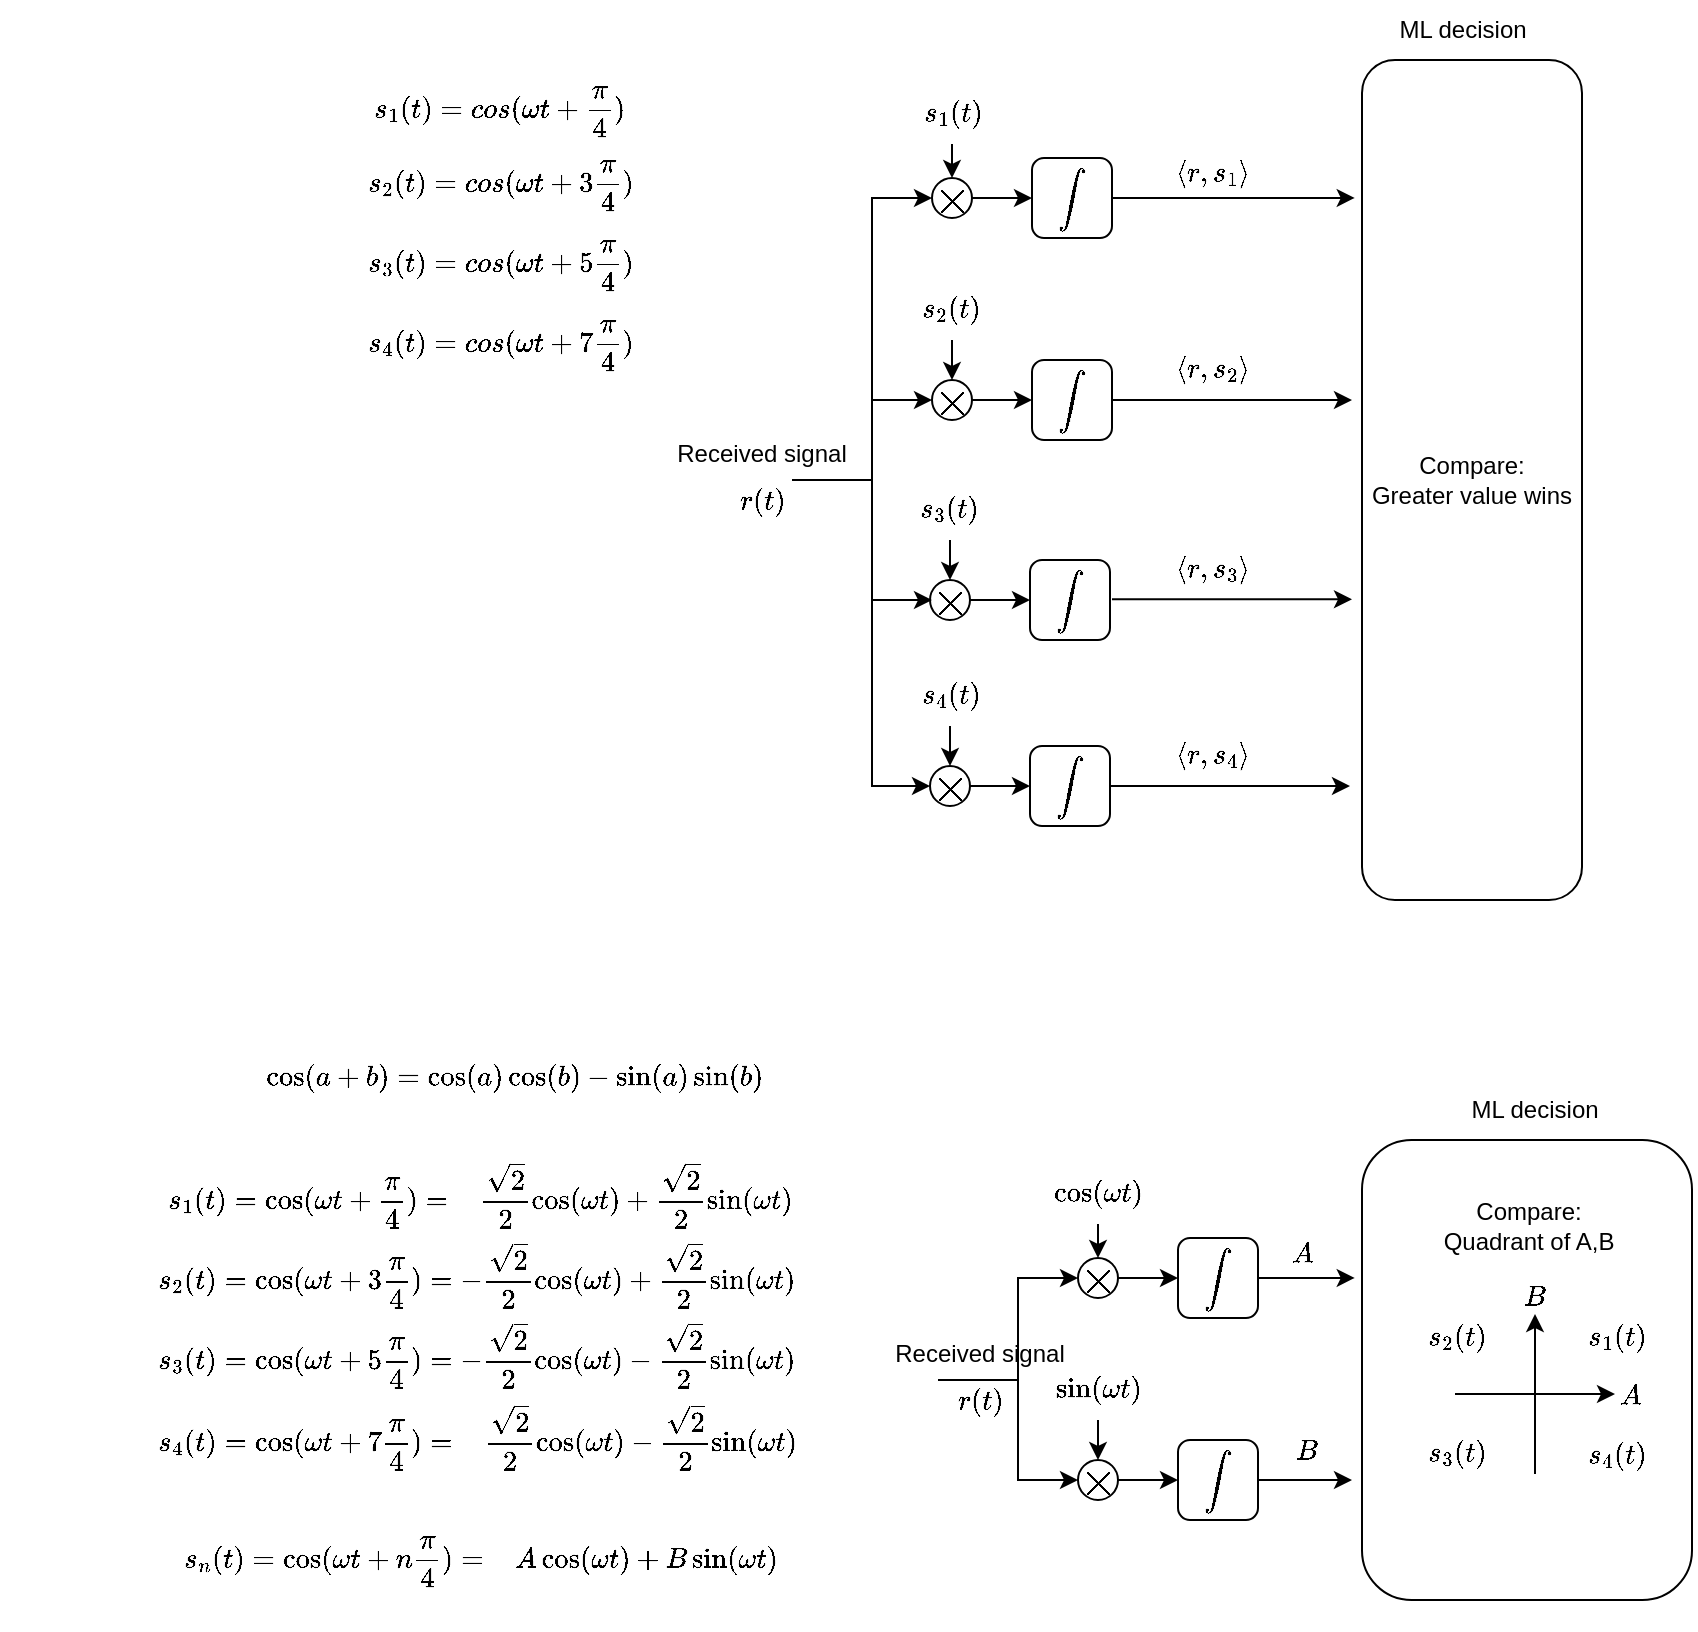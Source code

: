 <mxfile version="20.5.3" type="device"><diagram id="GmyHQLXB_uPNv1qDV8r_" name="Page-1"><mxGraphModel dx="2347" dy="749" grid="1" gridSize="10" guides="1" tooltips="1" connect="1" arrows="1" fold="1" page="1" pageScale="1" pageWidth="850" pageHeight="1100" math="1" shadow="0"><root><mxCell id="0"/><mxCell id="1" parent="0"/><mxCell id="nbSq9Y7TiVXcJ5CI4rRo-91" value="&lt;div&gt;&lt;br&gt;&lt;/div&gt;" style="rounded=1;whiteSpace=wrap;html=1;fontSize=12;" vertex="1" parent="1"><mxGeometry x="265" y="720" width="165" height="230" as="geometry"/></mxCell><mxCell id="PkWvbZ273mmye8CLoxeS-19" value="" style="edgeStyle=orthogonalEdgeStyle;rounded=0;orthogonalLoop=1;jettySize=auto;html=1;fontSize=12;" parent="1" source="PkWvbZ273mmye8CLoxeS-1" target="PkWvbZ273mmye8CLoxeS-18" edge="1"><mxGeometry relative="1" as="geometry"/></mxCell><mxCell id="PkWvbZ273mmye8CLoxeS-1" value="&lt;div style=&quot;font-size: 20px;&quot;&gt;&lt;font style=&quot;font-size: 20px;&quot;&gt;$$\times$$&lt;/font&gt;&lt;/div&gt;" style="ellipse;whiteSpace=wrap;html=1;aspect=fixed;" parent="1" vertex="1"><mxGeometry x="50" y="239" width="20" height="20" as="geometry"/></mxCell><mxCell id="PkWvbZ273mmye8CLoxeS-4" value="&lt;div&gt;&lt;font style=&quot;font-size: 12px;&quot;&gt;Received signal &lt;br&gt;&lt;/font&gt;&lt;/div&gt;&lt;div&gt;&lt;font style=&quot;font-size: 12px;&quot;&gt;\(r(t)\)&lt;/font&gt;&lt;/div&gt;" style="text;html=1;strokeColor=none;fillColor=none;align=center;verticalAlign=middle;whiteSpace=wrap;rounded=0;fontSize=20;" parent="1" vertex="1"><mxGeometry x="-100" y="370" width="130" height="30" as="geometry"/></mxCell><mxCell id="nbSq9Y7TiVXcJ5CI4rRo-139" value="$$A$$" style="text;html=1;align=center;verticalAlign=middle;resizable=0;points=[];autosize=1;strokeColor=none;fillColor=none;" vertex="1" parent="1"><mxGeometry x="368.5" y="833" width="60" height="30" as="geometry"/></mxCell><mxCell id="nbSq9Y7TiVXcJ5CI4rRo-137" value="" style="endArrow=classic;html=1;rounded=0;" edge="1" parent="1"><mxGeometry width="50" height="50" relative="1" as="geometry"><mxPoint x="351.5" y="887" as="sourcePoint"/><mxPoint x="351.5" y="807" as="targetPoint"/></mxGeometry></mxCell><mxCell id="nbSq9Y7TiVXcJ5CI4rRo-138" value="" style="endArrow=classic;html=1;rounded=0;" edge="1" parent="1"><mxGeometry width="50" height="50" relative="1" as="geometry"><mxPoint x="311.5" y="847" as="sourcePoint"/><mxPoint x="391.5" y="847" as="targetPoint"/></mxGeometry></mxCell><mxCell id="nbSq9Y7TiVXcJ5CI4rRo-140" value="$$B$$" style="text;html=1;align=center;verticalAlign=middle;resizable=0;points=[];autosize=1;strokeColor=none;fillColor=none;" vertex="1" parent="1"><mxGeometry x="320.5" y="783" width="60" height="30" as="geometry"/></mxCell><mxCell id="nbSq9Y7TiVXcJ5CI4rRo-141" value="$$s_1(t)$$" style="text;html=1;align=center;verticalAlign=middle;resizable=0;points=[];autosize=1;strokeColor=none;fillColor=none;" vertex="1" parent="1"><mxGeometry x="351.5" y="804" width="80" height="30" as="geometry"/></mxCell><mxCell id="nbSq9Y7TiVXcJ5CI4rRo-151" value="" style="group" vertex="1" connectable="0" parent="1"><mxGeometry x="368.5" y="827" width="7" height="8" as="geometry"/></mxCell><mxCell id="nbSq9Y7TiVXcJ5CI4rRo-145" value="" style="shape=image;html=1;verticalAlign=top;verticalLabelPosition=bottom;labelBackgroundColor=#ffffff;imageAspect=0;aspect=fixed;image=https://cdn4.iconfinder.com/data/icons/essential-app-2/16/record-round-circle-dot-128.png" vertex="1" parent="nbSq9Y7TiVXcJ5CI4rRo-151"><mxGeometry y="4" width="2" height="2" as="geometry"/></mxCell><mxCell id="nbSq9Y7TiVXcJ5CI4rRo-148" value="" style="shape=image;html=1;verticalAlign=top;verticalLabelPosition=bottom;labelBackgroundColor=#ffffff;imageAspect=0;aspect=fixed;image=https://cdn4.iconfinder.com/data/icons/essential-app-2/16/record-round-circle-dot-128.png" vertex="1" parent="nbSq9Y7TiVXcJ5CI4rRo-151"><mxGeometry x="3" y="6" width="2" height="2" as="geometry"/></mxCell><mxCell id="nbSq9Y7TiVXcJ5CI4rRo-149" value="" style="shape=image;html=1;verticalAlign=top;verticalLabelPosition=bottom;labelBackgroundColor=#ffffff;imageAspect=0;aspect=fixed;image=https://cdn4.iconfinder.com/data/icons/essential-app-2/16/record-round-circle-dot-128.png" vertex="1" parent="nbSq9Y7TiVXcJ5CI4rRo-151"><mxGeometry x="5" y="2" width="2" height="2" as="geometry"/></mxCell><mxCell id="nbSq9Y7TiVXcJ5CI4rRo-150" value="" style="shape=image;html=1;verticalAlign=top;verticalLabelPosition=bottom;labelBackgroundColor=#ffffff;imageAspect=0;aspect=fixed;image=https://cdn4.iconfinder.com/data/icons/essential-app-2/16/record-round-circle-dot-128.png" vertex="1" parent="nbSq9Y7TiVXcJ5CI4rRo-151"><mxGeometry x="1" width="2" height="2" as="geometry"/></mxCell><mxCell id="PkWvbZ273mmye8CLoxeS-7" value="" style="endArrow=classic;html=1;rounded=0;fontSize=12;entryX=0.5;entryY=0;entryDx=0;entryDy=0;exitX=0.5;exitY=1;exitDx=0;exitDy=0;" parent="1" target="PkWvbZ273mmye8CLoxeS-1" edge="1" source="nbSq9Y7TiVXcJ5CI4rRo-1"><mxGeometry width="50" height="50" relative="1" as="geometry"><mxPoint x="60" y="199" as="sourcePoint"/><mxPoint y="229" as="targetPoint"/></mxGeometry></mxCell><mxCell id="PkWvbZ273mmye8CLoxeS-12" value="" style="endArrow=classic;html=1;rounded=0;fontSize=12;entryX=0;entryY=0.5;entryDx=0;entryDy=0;" parent="1" target="PkWvbZ273mmye8CLoxeS-1" edge="1"><mxGeometry width="50" height="50" relative="1" as="geometry"><mxPoint x="-20" y="390" as="sourcePoint"/><mxPoint y="251" as="targetPoint"/><Array as="points"><mxPoint x="20" y="390"/><mxPoint x="20" y="249"/></Array></mxGeometry></mxCell><mxCell id="PkWvbZ273mmye8CLoxeS-21" value="" style="edgeStyle=orthogonalEdgeStyle;rounded=0;orthogonalLoop=1;jettySize=auto;html=1;fontSize=12;" parent="1" source="PkWvbZ273mmye8CLoxeS-14" target="PkWvbZ273mmye8CLoxeS-20" edge="1"><mxGeometry relative="1" as="geometry"/></mxCell><mxCell id="PkWvbZ273mmye8CLoxeS-14" value="&lt;div style=&quot;font-size: 20px;&quot;&gt;&lt;font style=&quot;font-size: 20px;&quot;&gt;$$\times$$&lt;/font&gt;&lt;/div&gt;" style="ellipse;whiteSpace=wrap;html=1;aspect=fixed;" parent="1" vertex="1"><mxGeometry x="50" y="340" width="20" height="20" as="geometry"/></mxCell><mxCell id="nbSq9Y7TiVXcJ5CI4rRo-158" value="" style="group" vertex="1" connectable="0" parent="1"><mxGeometry x="327.5" y="826" width="7" height="8" as="geometry"/></mxCell><mxCell id="nbSq9Y7TiVXcJ5CI4rRo-159" value="" style="shape=image;html=1;verticalAlign=top;verticalLabelPosition=bottom;labelBackgroundColor=#ffffff;imageAspect=0;aspect=fixed;image=https://cdn4.iconfinder.com/data/icons/essential-app-2/16/record-round-circle-dot-128.png" vertex="1" parent="nbSq9Y7TiVXcJ5CI4rRo-158"><mxGeometry y="4" width="2" height="2" as="geometry"/></mxCell><mxCell id="nbSq9Y7TiVXcJ5CI4rRo-160" value="" style="shape=image;html=1;verticalAlign=top;verticalLabelPosition=bottom;labelBackgroundColor=#ffffff;imageAspect=0;aspect=fixed;image=https://cdn4.iconfinder.com/data/icons/essential-app-2/16/record-round-circle-dot-128.png" vertex="1" parent="nbSq9Y7TiVXcJ5CI4rRo-158"><mxGeometry x="3" y="6" width="2" height="2" as="geometry"/></mxCell><mxCell id="nbSq9Y7TiVXcJ5CI4rRo-161" value="" style="shape=image;html=1;verticalAlign=top;verticalLabelPosition=bottom;labelBackgroundColor=#ffffff;imageAspect=0;aspect=fixed;image=https://cdn4.iconfinder.com/data/icons/essential-app-2/16/record-round-circle-dot-128.png" vertex="1" parent="nbSq9Y7TiVXcJ5CI4rRo-158"><mxGeometry x="5" y="2" width="2" height="2" as="geometry"/></mxCell><mxCell id="nbSq9Y7TiVXcJ5CI4rRo-162" value="" style="shape=image;html=1;verticalAlign=top;verticalLabelPosition=bottom;labelBackgroundColor=#ffffff;imageAspect=0;aspect=fixed;image=https://cdn4.iconfinder.com/data/icons/essential-app-2/16/record-round-circle-dot-128.png" vertex="1" parent="nbSq9Y7TiVXcJ5CI4rRo-158"><mxGeometry x="1" width="2" height="2" as="geometry"/></mxCell><mxCell id="PkWvbZ273mmye8CLoxeS-16" value="" style="endArrow=classic;html=1;rounded=0;fontSize=12;" parent="1" edge="1"><mxGeometry width="50" height="50" relative="1" as="geometry"><mxPoint x="20" y="350" as="sourcePoint"/><mxPoint x="50" y="350" as="targetPoint"/><Array as="points"><mxPoint x="20" y="350"/></Array></mxGeometry></mxCell><mxCell id="PkWvbZ273mmye8CLoxeS-17" value="" style="endArrow=classic;html=1;rounded=0;fontSize=12;exitX=0.5;exitY=1;exitDx=0;exitDy=0;entryX=0.5;entryY=0;entryDx=0;entryDy=0;" parent="1" edge="1" target="PkWvbZ273mmye8CLoxeS-14" source="nbSq9Y7TiVXcJ5CI4rRo-7"><mxGeometry width="50" height="50" relative="1" as="geometry"><mxPoint x="85" y="290" as="sourcePoint"/><mxPoint x="65" y="340" as="targetPoint"/></mxGeometry></mxCell><mxCell id="PkWvbZ273mmye8CLoxeS-39" style="edgeStyle=orthogonalEdgeStyle;rounded=0;orthogonalLoop=1;jettySize=auto;html=1;entryX=-0.033;entryY=0.119;entryDx=0;entryDy=0;fontSize=12;entryPerimeter=0;" parent="1" source="PkWvbZ273mmye8CLoxeS-18" edge="1"><mxGeometry relative="1" as="geometry"><mxPoint x="261.37" y="248.98" as="targetPoint"/></mxGeometry></mxCell><mxCell id="PkWvbZ273mmye8CLoxeS-18" value="&lt;font style=&quot;font-size: 12px;&quot;&gt;$$\int$$&lt;/font&gt;" style="whiteSpace=wrap;html=1;rounded=1;" parent="1" vertex="1"><mxGeometry x="100" y="229" width="40" height="40" as="geometry"/></mxCell><mxCell id="nbSq9Y7TiVXcJ5CI4rRo-163" value="" style="group" vertex="1" connectable="0" parent="1"><mxGeometry x="368.5" y="864" width="7" height="8" as="geometry"/></mxCell><mxCell id="nbSq9Y7TiVXcJ5CI4rRo-164" value="" style="shape=image;html=1;verticalAlign=top;verticalLabelPosition=bottom;labelBackgroundColor=#ffffff;imageAspect=0;aspect=fixed;image=https://cdn4.iconfinder.com/data/icons/essential-app-2/16/record-round-circle-dot-128.png" vertex="1" parent="nbSq9Y7TiVXcJ5CI4rRo-163"><mxGeometry y="4" width="2" height="2" as="geometry"/></mxCell><mxCell id="nbSq9Y7TiVXcJ5CI4rRo-165" value="" style="shape=image;html=1;verticalAlign=top;verticalLabelPosition=bottom;labelBackgroundColor=#ffffff;imageAspect=0;aspect=fixed;image=https://cdn4.iconfinder.com/data/icons/essential-app-2/16/record-round-circle-dot-128.png" vertex="1" parent="nbSq9Y7TiVXcJ5CI4rRo-163"><mxGeometry x="3" y="6" width="2" height="2" as="geometry"/></mxCell><mxCell id="nbSq9Y7TiVXcJ5CI4rRo-166" value="" style="shape=image;html=1;verticalAlign=top;verticalLabelPosition=bottom;labelBackgroundColor=#ffffff;imageAspect=0;aspect=fixed;image=https://cdn4.iconfinder.com/data/icons/essential-app-2/16/record-round-circle-dot-128.png" vertex="1" parent="nbSq9Y7TiVXcJ5CI4rRo-163"><mxGeometry x="5" y="2" width="2" height="2" as="geometry"/></mxCell><mxCell id="nbSq9Y7TiVXcJ5CI4rRo-167" value="" style="shape=image;html=1;verticalAlign=top;verticalLabelPosition=bottom;labelBackgroundColor=#ffffff;imageAspect=0;aspect=fixed;image=https://cdn4.iconfinder.com/data/icons/essential-app-2/16/record-round-circle-dot-128.png" vertex="1" parent="nbSq9Y7TiVXcJ5CI4rRo-163"><mxGeometry x="1" width="2" height="2" as="geometry"/></mxCell><mxCell id="PkWvbZ273mmye8CLoxeS-40" style="edgeStyle=orthogonalEdgeStyle;rounded=0;orthogonalLoop=1;jettySize=auto;html=1;fontSize=12;" parent="1" source="PkWvbZ273mmye8CLoxeS-20" edge="1"><mxGeometry relative="1" as="geometry"><mxPoint x="260" y="350" as="targetPoint"/></mxGeometry></mxCell><mxCell id="PkWvbZ273mmye8CLoxeS-20" value="&lt;font style=&quot;font-size: 12px;&quot;&gt;$$\int$$&lt;/font&gt;" style="whiteSpace=wrap;html=1;rounded=1;" parent="1" vertex="1"><mxGeometry x="100" y="330" width="40" height="40" as="geometry"/></mxCell><mxCell id="PkWvbZ273mmye8CLoxeS-22" value="&lt;div&gt;Compare:&lt;/div&gt;&lt;div&gt;Greater value wins&lt;br&gt;&lt;/div&gt;" style="rounded=1;whiteSpace=wrap;html=1;fontSize=12;" parent="1" vertex="1"><mxGeometry x="265" y="180" width="110" height="420" as="geometry"/></mxCell><mxCell id="PkWvbZ273mmye8CLoxeS-29" value="&lt;div&gt;$$\langle r, s_1\rangle$$&lt;/div&gt;" style="text;html=1;align=center;verticalAlign=middle;resizable=0;points=[];autosize=1;strokeColor=none;fillColor=none;fontSize=12;" parent="1" vertex="1"><mxGeometry x="115" y="222" width="150" height="30" as="geometry"/></mxCell><mxCell id="nbSq9Y7TiVXcJ5CI4rRo-168" value="" style="group" vertex="1" connectable="0" parent="1"><mxGeometry x="326.5" y="864" width="7" height="8" as="geometry"/></mxCell><mxCell id="nbSq9Y7TiVXcJ5CI4rRo-169" value="" style="shape=image;html=1;verticalAlign=top;verticalLabelPosition=bottom;labelBackgroundColor=#ffffff;imageAspect=0;aspect=fixed;image=https://cdn4.iconfinder.com/data/icons/essential-app-2/16/record-round-circle-dot-128.png" vertex="1" parent="nbSq9Y7TiVXcJ5CI4rRo-168"><mxGeometry y="4" width="2" height="2" as="geometry"/></mxCell><mxCell id="nbSq9Y7TiVXcJ5CI4rRo-170" value="" style="shape=image;html=1;verticalAlign=top;verticalLabelPosition=bottom;labelBackgroundColor=#ffffff;imageAspect=0;aspect=fixed;image=https://cdn4.iconfinder.com/data/icons/essential-app-2/16/record-round-circle-dot-128.png" vertex="1" parent="nbSq9Y7TiVXcJ5CI4rRo-168"><mxGeometry x="3" y="6" width="2" height="2" as="geometry"/></mxCell><mxCell id="nbSq9Y7TiVXcJ5CI4rRo-171" value="" style="shape=image;html=1;verticalAlign=top;verticalLabelPosition=bottom;labelBackgroundColor=#ffffff;imageAspect=0;aspect=fixed;image=https://cdn4.iconfinder.com/data/icons/essential-app-2/16/record-round-circle-dot-128.png" vertex="1" parent="nbSq9Y7TiVXcJ5CI4rRo-168"><mxGeometry x="5" y="2" width="2" height="2" as="geometry"/></mxCell><mxCell id="nbSq9Y7TiVXcJ5CI4rRo-172" value="" style="shape=image;html=1;verticalAlign=top;verticalLabelPosition=bottom;labelBackgroundColor=#ffffff;imageAspect=0;aspect=fixed;image=https://cdn4.iconfinder.com/data/icons/essential-app-2/16/record-round-circle-dot-128.png" vertex="1" parent="nbSq9Y7TiVXcJ5CI4rRo-168"><mxGeometry x="1" width="2" height="2" as="geometry"/></mxCell><mxCell id="PkWvbZ273mmye8CLoxeS-58" value="ML decision" style="text;html=1;align=center;verticalAlign=middle;resizable=0;points=[];autosize=1;strokeColor=none;fillColor=none;fontSize=12;" parent="1" vertex="1"><mxGeometry x="270" y="150" width="90" height="30" as="geometry"/></mxCell><mxCell id="nbSq9Y7TiVXcJ5CI4rRo-1" value="&lt;div style=&quot;font-size: 12px;&quot;&gt;&lt;font style=&quot;font-size: 12px;&quot;&gt;$$s_1(t)$$&lt;/font&gt;&lt;/div&gt;" style="text;html=1;strokeColor=none;fillColor=none;align=center;verticalAlign=middle;whiteSpace=wrap;rounded=0;fontSize=20;" vertex="1" parent="1"><mxGeometry x="42.5" y="192" width="35" height="30" as="geometry"/></mxCell><mxCell id="nbSq9Y7TiVXcJ5CI4rRo-3" value="&lt;div style=&quot;font-size: 12px;&quot;&gt;&lt;font style=&quot;font-size: 12px;&quot;&gt;$$s_3(t)$$&lt;/font&gt;&lt;/div&gt;" style="text;html=1;strokeColor=none;fillColor=none;align=center;verticalAlign=middle;whiteSpace=wrap;rounded=0;fontSize=20;" vertex="1" parent="1"><mxGeometry x="39" y="390" width="40" height="30" as="geometry"/></mxCell><mxCell id="nbSq9Y7TiVXcJ5CI4rRo-4" value="&lt;div style=&quot;font-size: 12px;&quot;&gt;&lt;font style=&quot;font-size: 12px;&quot;&gt;$$s_4(t)$$&lt;/font&gt;&lt;/div&gt;" style="text;html=1;strokeColor=none;fillColor=none;align=center;verticalAlign=middle;whiteSpace=wrap;rounded=0;fontSize=20;" vertex="1" parent="1"><mxGeometry x="40.5" y="483" width="37" height="30" as="geometry"/></mxCell><mxCell id="nbSq9Y7TiVXcJ5CI4rRo-174" value="$$s_4(t)$$" style="text;html=1;align=center;verticalAlign=middle;resizable=0;points=[];autosize=1;strokeColor=none;fillColor=none;" vertex="1" parent="1"><mxGeometry x="351.5" y="863" width="80" height="30" as="geometry"/></mxCell><mxCell id="nbSq9Y7TiVXcJ5CI4rRo-7" value="&lt;div style=&quot;font-size: 12px;&quot;&gt;&lt;font style=&quot;font-size: 12px;&quot;&gt;$$s_2(t)$$&lt;/font&gt;&lt;/div&gt;" style="text;html=1;strokeColor=none;fillColor=none;align=center;verticalAlign=middle;whiteSpace=wrap;rounded=0;fontSize=20;" vertex="1" parent="1"><mxGeometry x="41" y="290" width="38" height="30" as="geometry"/></mxCell><mxCell id="nbSq9Y7TiVXcJ5CI4rRo-9" value="" style="edgeStyle=orthogonalEdgeStyle;rounded=0;orthogonalLoop=1;jettySize=auto;html=1;fontSize=12;" edge="1" parent="1" source="nbSq9Y7TiVXcJ5CI4rRo-10" target="nbSq9Y7TiVXcJ5CI4rRo-13"><mxGeometry relative="1" as="geometry"/></mxCell><mxCell id="nbSq9Y7TiVXcJ5CI4rRo-10" value="&lt;div style=&quot;font-size: 20px;&quot;&gt;&lt;font style=&quot;font-size: 20px;&quot;&gt;$$\times$$&lt;/font&gt;&lt;/div&gt;" style="ellipse;whiteSpace=wrap;html=1;aspect=fixed;" vertex="1" parent="1"><mxGeometry x="49" y="440" width="20" height="20" as="geometry"/></mxCell><mxCell id="nbSq9Y7TiVXcJ5CI4rRo-12" value="" style="endArrow=classic;html=1;rounded=0;fontSize=12;exitX=0.5;exitY=1;exitDx=0;exitDy=0;" edge="1" parent="1" source="nbSq9Y7TiVXcJ5CI4rRo-3"><mxGeometry width="50" height="50" relative="1" as="geometry"><mxPoint x="33" y="418" as="sourcePoint"/><mxPoint x="59" y="440" as="targetPoint"/></mxGeometry></mxCell><mxCell id="nbSq9Y7TiVXcJ5CI4rRo-13" value="&lt;font style=&quot;font-size: 12px;&quot;&gt;$$\int$$&lt;/font&gt;" style="whiteSpace=wrap;html=1;rounded=1;" vertex="1" parent="1"><mxGeometry x="99" y="430" width="40" height="40" as="geometry"/></mxCell><mxCell id="nbSq9Y7TiVXcJ5CI4rRo-20" value="" style="endArrow=classic;html=1;rounded=0;fontSize=12;" edge="1" parent="1"><mxGeometry width="50" height="50" relative="1" as="geometry"><mxPoint x="20" y="390" as="sourcePoint"/><mxPoint x="50" y="450" as="targetPoint"/><Array as="points"><mxPoint x="20" y="450"/></Array></mxGeometry></mxCell><mxCell id="nbSq9Y7TiVXcJ5CI4rRo-22" value="" style="edgeStyle=orthogonalEdgeStyle;rounded=0;orthogonalLoop=1;jettySize=auto;html=1;fontSize=12;" edge="1" parent="1" source="nbSq9Y7TiVXcJ5CI4rRo-23" target="nbSq9Y7TiVXcJ5CI4rRo-25"><mxGeometry relative="1" as="geometry"/></mxCell><mxCell id="nbSq9Y7TiVXcJ5CI4rRo-23" value="&lt;div style=&quot;font-size: 20px;&quot;&gt;&lt;font style=&quot;font-size: 20px;&quot;&gt;$$\times$$&lt;/font&gt;&lt;/div&gt;" style="ellipse;whiteSpace=wrap;html=1;aspect=fixed;" vertex="1" parent="1"><mxGeometry x="49" y="533" width="20" height="20" as="geometry"/></mxCell><mxCell id="nbSq9Y7TiVXcJ5CI4rRo-24" value="" style="endArrow=classic;html=1;rounded=0;fontSize=12;exitX=0.5;exitY=1;exitDx=0;exitDy=0;" edge="1" parent="1" source="nbSq9Y7TiVXcJ5CI4rRo-4"><mxGeometry width="50" height="50" relative="1" as="geometry"><mxPoint x="130" y="503" as="sourcePoint"/><mxPoint x="59" y="533" as="targetPoint"/></mxGeometry></mxCell><mxCell id="nbSq9Y7TiVXcJ5CI4rRo-25" value="&lt;font style=&quot;font-size: 12px;&quot;&gt;$$\int$$&lt;/font&gt;" style="whiteSpace=wrap;html=1;rounded=1;" vertex="1" parent="1"><mxGeometry x="99" y="523" width="40" height="40" as="geometry"/></mxCell><mxCell id="nbSq9Y7TiVXcJ5CI4rRo-26" value="&lt;div style=&quot;font-size: 12px;&quot;&gt;&lt;font style=&quot;font-size: 12px;&quot;&gt;$$s_1(t) = cos(\omega t + \frac{\pi}{4})$$&lt;/font&gt;&lt;/div&gt;" style="text;html=1;strokeColor=none;fillColor=none;align=center;verticalAlign=middle;whiteSpace=wrap;rounded=0;fontSize=20;" vertex="1" parent="1"><mxGeometry x="-221" y="190" width="110" height="30" as="geometry"/></mxCell><mxCell id="nbSq9Y7TiVXcJ5CI4rRo-27" value="&lt;div style=&quot;font-size: 12px;&quot;&gt;&lt;font style=&quot;font-size: 12px;&quot;&gt;$$s_2(t) = cos(\omega t + 3\frac{\pi}{4})$$&lt;/font&gt;&lt;/div&gt;" style="text;html=1;strokeColor=none;fillColor=none;align=center;verticalAlign=middle;whiteSpace=wrap;rounded=0;fontSize=20;" vertex="1" parent="1"><mxGeometry x="-221" y="227" width="110" height="30" as="geometry"/></mxCell><mxCell id="nbSq9Y7TiVXcJ5CI4rRo-28" value="&lt;div style=&quot;font-size: 12px;&quot;&gt;&lt;font style=&quot;font-size: 12px;&quot;&gt;$$s_3(t) = cos(\omega t + 5\frac{\pi}{4})$$&lt;/font&gt;&lt;/div&gt;" style="text;html=1;strokeColor=none;fillColor=none;align=center;verticalAlign=middle;whiteSpace=wrap;rounded=0;fontSize=20;" vertex="1" parent="1"><mxGeometry x="-221" y="267" width="110" height="30" as="geometry"/></mxCell><mxCell id="nbSq9Y7TiVXcJ5CI4rRo-29" value="&lt;div style=&quot;font-size: 12px;&quot;&gt;&lt;font style=&quot;font-size: 12px;&quot;&gt;$$s_4(t) = cos(\omega t + 7\frac{\pi}{4})$$&lt;/font&gt;&lt;/div&gt;" style="text;html=1;strokeColor=none;fillColor=none;align=center;verticalAlign=middle;whiteSpace=wrap;rounded=0;fontSize=20;" vertex="1" parent="1"><mxGeometry x="-221" y="307" width="110" height="30" as="geometry"/></mxCell><mxCell id="nbSq9Y7TiVXcJ5CI4rRo-30" value="" style="endArrow=classic;html=1;rounded=0;fontSize=12;entryX=0;entryY=0.5;entryDx=0;entryDy=0;" edge="1" parent="1" target="nbSq9Y7TiVXcJ5CI4rRo-23"><mxGeometry width="50" height="50" relative="1" as="geometry"><mxPoint x="20" y="450" as="sourcePoint"/><mxPoint x="50" y="550" as="targetPoint"/><Array as="points"><mxPoint x="20" y="543"/></Array></mxGeometry></mxCell><mxCell id="nbSq9Y7TiVXcJ5CI4rRo-31" style="edgeStyle=orthogonalEdgeStyle;rounded=0;orthogonalLoop=1;jettySize=auto;html=1;fontSize=12;" edge="1" parent="1"><mxGeometry relative="1" as="geometry"><mxPoint x="140" y="449.66" as="sourcePoint"/><mxPoint x="260" y="449.66" as="targetPoint"/></mxGeometry></mxCell><mxCell id="nbSq9Y7TiVXcJ5CI4rRo-32" style="edgeStyle=orthogonalEdgeStyle;rounded=0;orthogonalLoop=1;jettySize=auto;html=1;fontSize=12;" edge="1" parent="1"><mxGeometry relative="1" as="geometry"><mxPoint x="139" y="543" as="sourcePoint"/><mxPoint x="259" y="543" as="targetPoint"/></mxGeometry></mxCell><mxCell id="nbSq9Y7TiVXcJ5CI4rRo-33" value="&lt;div&gt;$$\langle r, s_2\rangle$$&lt;/div&gt;" style="text;html=1;align=center;verticalAlign=middle;resizable=0;points=[];autosize=1;strokeColor=none;fillColor=none;fontSize=12;" vertex="1" parent="1"><mxGeometry x="115" y="320" width="150" height="30" as="geometry"/></mxCell><mxCell id="nbSq9Y7TiVXcJ5CI4rRo-34" value="&lt;div&gt;$$\langle r, s_3\rangle$$&lt;/div&gt;" style="text;html=1;align=center;verticalAlign=middle;resizable=0;points=[];autosize=1;strokeColor=none;fillColor=none;fontSize=12;" vertex="1" parent="1"><mxGeometry x="115" y="420" width="150" height="30" as="geometry"/></mxCell><mxCell id="nbSq9Y7TiVXcJ5CI4rRo-35" value="&lt;div&gt;$$\langle r, s_4\rangle$$&lt;/div&gt;" style="text;html=1;align=center;verticalAlign=middle;resizable=0;points=[];autosize=1;strokeColor=none;fillColor=none;fontSize=12;" vertex="1" parent="1"><mxGeometry x="115" y="513" width="150" height="30" as="geometry"/></mxCell><mxCell id="nbSq9Y7TiVXcJ5CI4rRo-78" value="" style="edgeStyle=orthogonalEdgeStyle;rounded=0;orthogonalLoop=1;jettySize=auto;html=1;fontSize=12;" edge="1" parent="1" source="nbSq9Y7TiVXcJ5CI4rRo-79" target="nbSq9Y7TiVXcJ5CI4rRo-88"><mxGeometry relative="1" as="geometry"/></mxCell><mxCell id="nbSq9Y7TiVXcJ5CI4rRo-79" value="&lt;div style=&quot;font-size: 20px;&quot;&gt;&lt;font style=&quot;font-size: 20px;&quot;&gt;$$\times$$&lt;/font&gt;&lt;/div&gt;" style="ellipse;whiteSpace=wrap;html=1;aspect=fixed;" vertex="1" parent="1"><mxGeometry x="123" y="779" width="20" height="20" as="geometry"/></mxCell><mxCell id="nbSq9Y7TiVXcJ5CI4rRo-80" value="&lt;div&gt;&lt;font style=&quot;font-size: 12px;&quot;&gt;Received signal &lt;br&gt;&lt;/font&gt;&lt;/div&gt;&lt;div&gt;&lt;font style=&quot;font-size: 12px;&quot;&gt;\(r(t)\)&lt;/font&gt;&lt;/div&gt;" style="text;html=1;strokeColor=none;fillColor=none;align=center;verticalAlign=middle;whiteSpace=wrap;rounded=0;fontSize=20;" vertex="1" parent="1"><mxGeometry x="9" y="820" width="130" height="30" as="geometry"/></mxCell><mxCell id="nbSq9Y7TiVXcJ5CI4rRo-81" value="" style="endArrow=classic;html=1;rounded=0;fontSize=12;entryX=0.5;entryY=0;entryDx=0;entryDy=0;exitX=0.5;exitY=1;exitDx=0;exitDy=0;" edge="1" parent="1" source="nbSq9Y7TiVXcJ5CI4rRo-94" target="nbSq9Y7TiVXcJ5CI4rRo-79"><mxGeometry width="50" height="50" relative="1" as="geometry"><mxPoint x="133" y="739" as="sourcePoint"/><mxPoint x="73" y="769" as="targetPoint"/></mxGeometry></mxCell><mxCell id="nbSq9Y7TiVXcJ5CI4rRo-82" value="" style="endArrow=classic;html=1;rounded=0;fontSize=12;entryX=0;entryY=0.5;entryDx=0;entryDy=0;" edge="1" parent="1" target="nbSq9Y7TiVXcJ5CI4rRo-79"><mxGeometry width="50" height="50" relative="1" as="geometry"><mxPoint x="53" y="840" as="sourcePoint"/><mxPoint x="73" y="791" as="targetPoint"/><Array as="points"><mxPoint x="93" y="840"/><mxPoint x="93" y="789"/></Array></mxGeometry></mxCell><mxCell id="nbSq9Y7TiVXcJ5CI4rRo-83" value="" style="edgeStyle=orthogonalEdgeStyle;rounded=0;orthogonalLoop=1;jettySize=auto;html=1;fontSize=12;" edge="1" parent="1" source="nbSq9Y7TiVXcJ5CI4rRo-84" target="nbSq9Y7TiVXcJ5CI4rRo-90"><mxGeometry relative="1" as="geometry"/></mxCell><mxCell id="nbSq9Y7TiVXcJ5CI4rRo-84" value="&lt;div style=&quot;font-size: 20px;&quot;&gt;&lt;font style=&quot;font-size: 20px;&quot;&gt;$$\times$$&lt;/font&gt;&lt;/div&gt;" style="ellipse;whiteSpace=wrap;html=1;aspect=fixed;" vertex="1" parent="1"><mxGeometry x="123" y="880" width="20" height="20" as="geometry"/></mxCell><mxCell id="nbSq9Y7TiVXcJ5CI4rRo-85" value="" style="endArrow=classic;html=1;rounded=0;fontSize=12;" edge="1" parent="1"><mxGeometry width="50" height="50" relative="1" as="geometry"><mxPoint x="93" y="890" as="sourcePoint"/><mxPoint x="123" y="890" as="targetPoint"/><Array as="points"><mxPoint x="93" y="840"/><mxPoint x="93" y="890"/></Array></mxGeometry></mxCell><mxCell id="nbSq9Y7TiVXcJ5CI4rRo-86" value="" style="endArrow=classic;html=1;rounded=0;fontSize=12;exitX=0.5;exitY=1;exitDx=0;exitDy=0;entryX=0.5;entryY=0;entryDx=0;entryDy=0;" edge="1" parent="1" source="nbSq9Y7TiVXcJ5CI4rRo-97" target="nbSq9Y7TiVXcJ5CI4rRo-84"><mxGeometry width="50" height="50" relative="1" as="geometry"><mxPoint x="158" y="830" as="sourcePoint"/><mxPoint x="138" y="880" as="targetPoint"/></mxGeometry></mxCell><mxCell id="nbSq9Y7TiVXcJ5CI4rRo-87" style="edgeStyle=orthogonalEdgeStyle;rounded=0;orthogonalLoop=1;jettySize=auto;html=1;entryX=-0.033;entryY=0.119;entryDx=0;entryDy=0;fontSize=12;entryPerimeter=0;" edge="1" parent="1" source="nbSq9Y7TiVXcJ5CI4rRo-88"><mxGeometry relative="1" as="geometry"><mxPoint x="261.37" y="788.98" as="targetPoint"/></mxGeometry></mxCell><mxCell id="nbSq9Y7TiVXcJ5CI4rRo-88" value="&lt;font style=&quot;font-size: 12px;&quot;&gt;$$\int$$&lt;/font&gt;" style="whiteSpace=wrap;html=1;rounded=1;" vertex="1" parent="1"><mxGeometry x="173" y="769" width="40" height="40" as="geometry"/></mxCell><mxCell id="nbSq9Y7TiVXcJ5CI4rRo-89" style="edgeStyle=orthogonalEdgeStyle;rounded=0;orthogonalLoop=1;jettySize=auto;html=1;fontSize=12;" edge="1" parent="1" source="nbSq9Y7TiVXcJ5CI4rRo-90"><mxGeometry relative="1" as="geometry"><mxPoint x="260" y="890" as="targetPoint"/></mxGeometry></mxCell><mxCell id="nbSq9Y7TiVXcJ5CI4rRo-90" value="&lt;font style=&quot;font-size: 12px;&quot;&gt;$$\int$$&lt;/font&gt;" style="whiteSpace=wrap;html=1;rounded=1;" vertex="1" parent="1"><mxGeometry x="173" y="870" width="40" height="40" as="geometry"/></mxCell><mxCell id="nbSq9Y7TiVXcJ5CI4rRo-92" value="&lt;div&gt;$$A$$&lt;/div&gt;" style="text;html=1;align=center;verticalAlign=middle;resizable=0;points=[];autosize=1;strokeColor=none;fillColor=none;fontSize=12;" vertex="1" parent="1"><mxGeometry x="205" y="762" width="60" height="30" as="geometry"/></mxCell><mxCell id="nbSq9Y7TiVXcJ5CI4rRo-93" value="ML decision" style="text;html=1;align=center;verticalAlign=middle;resizable=0;points=[];autosize=1;strokeColor=none;fillColor=none;fontSize=12;" vertex="1" parent="1"><mxGeometry x="305.5" y="690" width="90" height="30" as="geometry"/></mxCell><mxCell id="nbSq9Y7TiVXcJ5CI4rRo-94" value="&lt;div style=&quot;font-size: 12px;&quot;&gt;&lt;font style=&quot;font-size: 12px;&quot;&gt;$$\cos(\omega t)$$&lt;/font&gt;&lt;/div&gt;" style="text;html=1;strokeColor=none;fillColor=none;align=center;verticalAlign=middle;whiteSpace=wrap;rounded=0;fontSize=20;" vertex="1" parent="1"><mxGeometry x="115.5" y="732" width="35" height="30" as="geometry"/></mxCell><mxCell id="nbSq9Y7TiVXcJ5CI4rRo-97" value="&lt;div style=&quot;font-size: 12px;&quot;&gt;&lt;font style=&quot;font-size: 12px;&quot;&gt;$$\sin(\omega t)$$&lt;/font&gt;&lt;/div&gt;" style="text;html=1;strokeColor=none;fillColor=none;align=center;verticalAlign=middle;whiteSpace=wrap;rounded=0;fontSize=20;" vertex="1" parent="1"><mxGeometry x="114" y="830" width="38" height="30" as="geometry"/></mxCell><mxCell id="nbSq9Y7TiVXcJ5CI4rRo-114" value="&lt;div&gt;$$B$$&lt;/div&gt;" style="text;html=1;align=center;verticalAlign=middle;resizable=0;points=[];autosize=1;strokeColor=none;fillColor=none;fontSize=12;" vertex="1" parent="1"><mxGeometry x="207" y="860" width="60" height="30" as="geometry"/></mxCell><mxCell id="nbSq9Y7TiVXcJ5CI4rRo-180" value="&lt;div style=&quot;&quot;&gt;Compare:&lt;/div&gt;&lt;div style=&quot;&quot;&gt;Quadrant of A,B&lt;/div&gt;" style="text;html=1;align=center;verticalAlign=middle;resizable=0;points=[];autosize=1;strokeColor=none;fillColor=none;" vertex="1" parent="1"><mxGeometry x="292.5" y="743" width="110" height="40" as="geometry"/></mxCell><mxCell id="nbSq9Y7TiVXcJ5CI4rRo-176" value="" style="group" vertex="1" connectable="0" parent="1"><mxGeometry x="271.5" y="804" width="80" height="88" as="geometry"/></mxCell><mxCell id="nbSq9Y7TiVXcJ5CI4rRo-142" value="$$s_2(t)$$" style="text;html=1;align=center;verticalAlign=middle;resizable=0;points=[];autosize=1;strokeColor=none;fillColor=none;" vertex="1" parent="nbSq9Y7TiVXcJ5CI4rRo-176"><mxGeometry width="80" height="30" as="geometry"/></mxCell><mxCell id="nbSq9Y7TiVXcJ5CI4rRo-173" value="$$s_3(t)$$" style="text;html=1;align=center;verticalAlign=middle;resizable=0;points=[];autosize=1;strokeColor=none;fillColor=none;" vertex="1" parent="nbSq9Y7TiVXcJ5CI4rRo-176"><mxGeometry y="58" width="80" height="30" as="geometry"/></mxCell><mxCell id="nbSq9Y7TiVXcJ5CI4rRo-181" value="" style="group" vertex="1" connectable="0" parent="1"><mxGeometry x="-356" y="690" width="375" height="275" as="geometry"/></mxCell><mxCell id="nbSq9Y7TiVXcJ5CI4rRo-135" value="&lt;div style=&quot;font-size: 12px;&quot;&gt;&lt;font style=&quot;font-size: 12px;&quot;&gt;$$s_n(t) = \cos(\omega t + n \frac{\pi}{4}) = \;\;\; A \cos(\omega t) + B \sin(\omega t)$$&lt;/font&gt;&lt;/div&gt;&lt;span style=&quot;font-size: 12px;&quot;&gt;&lt;br style=&quot;color: rgb(0, 0, 0); font-family: Helvetica; font-size: 12px; font-style: normal; font-variant-ligatures: normal; font-variant-caps: normal; font-weight: 400; letter-spacing: normal; orphans: 2; text-align: center; text-indent: 0px; text-transform: none; widows: 2; word-spacing: 0px; -webkit-text-stroke-width: 0px; background-color: rgb(248, 249, 250); text-decoration-thickness: initial; text-decoration-style: initial; text-decoration-color: initial;&quot;&gt;&lt;/span&gt;" style="text;html=1;align=center;verticalAlign=middle;resizable=0;points=[];autosize=1;strokeColor=none;fillColor=none;" vertex="1" parent="nbSq9Y7TiVXcJ5CI4rRo-181"><mxGeometry x="-59.993" y="228" width="480" height="40" as="geometry"/></mxCell><mxCell id="nbSq9Y7TiVXcJ5CI4rRo-121" value="&lt;div style=&quot;font-size: 12px;&quot;&gt;&lt;font style=&quot;font-size: 12px;&quot;&gt;$$s_1(t) = \cos(\omega t + \frac{\pi}{4}) = \;\;\; \frac{\sqrt{2}}{2}\cos(\omega t) + \frac{\sqrt{2}}{2}\sin(\omega t)$$&lt;/font&gt;&lt;/div&gt;&lt;span style=&quot;font-size: 12px;&quot;&gt;&lt;br&gt;&lt;/span&gt;" style="text;html=1;strokeColor=none;fillColor=none;align=center;verticalAlign=middle;whiteSpace=wrap;rounded=0;fontSize=20;" vertex="1" parent="nbSq9Y7TiVXcJ5CI4rRo-181"><mxGeometry x="2.158" y="39" width="356.115" height="60" as="geometry"/></mxCell><mxCell id="nbSq9Y7TiVXcJ5CI4rRo-124" value="&lt;div style=&quot;font-size: 12px;&quot;&gt;&lt;font style=&quot;font-size: 12px;&quot;&gt;$$\cos(a + b) = \cos(a) \cos(b) - \sin(a) \sin(b)$$&lt;/font&gt;&lt;/div&gt;&lt;span style=&quot;font-size: 12px;&quot;&gt;&lt;br&gt;&lt;/span&gt;" style="text;html=1;strokeColor=none;fillColor=none;align=center;verticalAlign=middle;whiteSpace=wrap;rounded=0;fontSize=20;" vertex="1" parent="nbSq9Y7TiVXcJ5CI4rRo-181"><mxGeometry x="18.885" width="356.115" height="21" as="geometry"/></mxCell><mxCell id="nbSq9Y7TiVXcJ5CI4rRo-125" value="&lt;div style=&quot;font-size: 12px;&quot;&gt;&lt;font style=&quot;font-size: 12px;&quot;&gt;$$s_2(t) = \cos(\omega t + 3 \frac{\pi}{4}) = -\frac{\sqrt{2}}{2}\cos(\omega t) + \frac{\sqrt{2}}{2}\sin(\omega t)$$&lt;/font&gt;&lt;/div&gt;&lt;span style=&quot;font-size: 12px;&quot;&gt;&lt;br&gt;&lt;/span&gt;" style="text;html=1;strokeColor=none;fillColor=none;align=center;verticalAlign=middle;whiteSpace=wrap;rounded=0;fontSize=20;" vertex="1" parent="nbSq9Y7TiVXcJ5CI4rRo-181"><mxGeometry y="79" width="356.115" height="60" as="geometry"/></mxCell><mxCell id="nbSq9Y7TiVXcJ5CI4rRo-126" value="&lt;div style=&quot;font-size: 12px;&quot;&gt;&lt;font style=&quot;font-size: 12px;&quot;&gt;$$s_3(t) = \cos(\omega t + 5 \frac{\pi}{4}) = -\frac{\sqrt{2}}{2}\cos(\omega t) - \frac{\sqrt{2}}{2}\sin(\omega t)$$&lt;/font&gt;&lt;/div&gt;&lt;span style=&quot;font-size: 12px;&quot;&gt;&lt;br&gt;&lt;/span&gt;" style="text;html=1;strokeColor=none;fillColor=none;align=center;verticalAlign=middle;whiteSpace=wrap;rounded=0;fontSize=20;" vertex="1" parent="nbSq9Y7TiVXcJ5CI4rRo-181"><mxGeometry y="119" width="356.115" height="60" as="geometry"/></mxCell><mxCell id="nbSq9Y7TiVXcJ5CI4rRo-127" value="&lt;div style=&quot;font-size: 12px;&quot;&gt;&lt;font style=&quot;font-size: 12px;&quot;&gt;$$s_4(t) = \cos(\omega t + 7 \frac{\pi}{4}) = \;\;\; \frac{\sqrt{2}}{2}\cos(\omega t) - \frac{\sqrt{2}}{2}\sin(\omega t)$$&lt;/font&gt;&lt;/div&gt;&lt;span style=&quot;font-size: 12px;&quot;&gt;&lt;br&gt;&lt;/span&gt;" style="text;html=1;strokeColor=none;fillColor=none;align=center;verticalAlign=middle;whiteSpace=wrap;rounded=0;fontSize=20;" vertex="1" parent="nbSq9Y7TiVXcJ5CI4rRo-181"><mxGeometry x="0.54" y="160" width="356.115" height="60" as="geometry"/></mxCell></root></mxGraphModel></diagram></mxfile>
